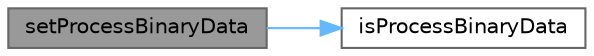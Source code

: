 digraph "setProcessBinaryData"
{
 // LATEX_PDF_SIZE
  bgcolor="transparent";
  edge [fontname=Helvetica,fontsize=10,labelfontname=Helvetica,labelfontsize=10];
  node [fontname=Helvetica,fontsize=10,shape=box,height=0.2,width=0.4];
  rankdir="LR";
  Node1 [id="Node000001",label="setProcessBinaryData",height=0.2,width=0.4,color="gray40", fillcolor="grey60", style="filled", fontcolor="black",tooltip="设置是否处理二进制数据"];
  Node1 -> Node2 [id="edge1_Node000001_Node000002",color="steelblue1",style="solid",tooltip=" "];
  Node2 [id="Node000002",label="isProcessBinaryData",height=0.2,width=0.4,color="grey40", fillcolor="white", style="filled",URL="$class_c_udp_socket.html#ae1bae0d2823feae613b485c2011494c8",tooltip="是否处理二进制数据"];
}
